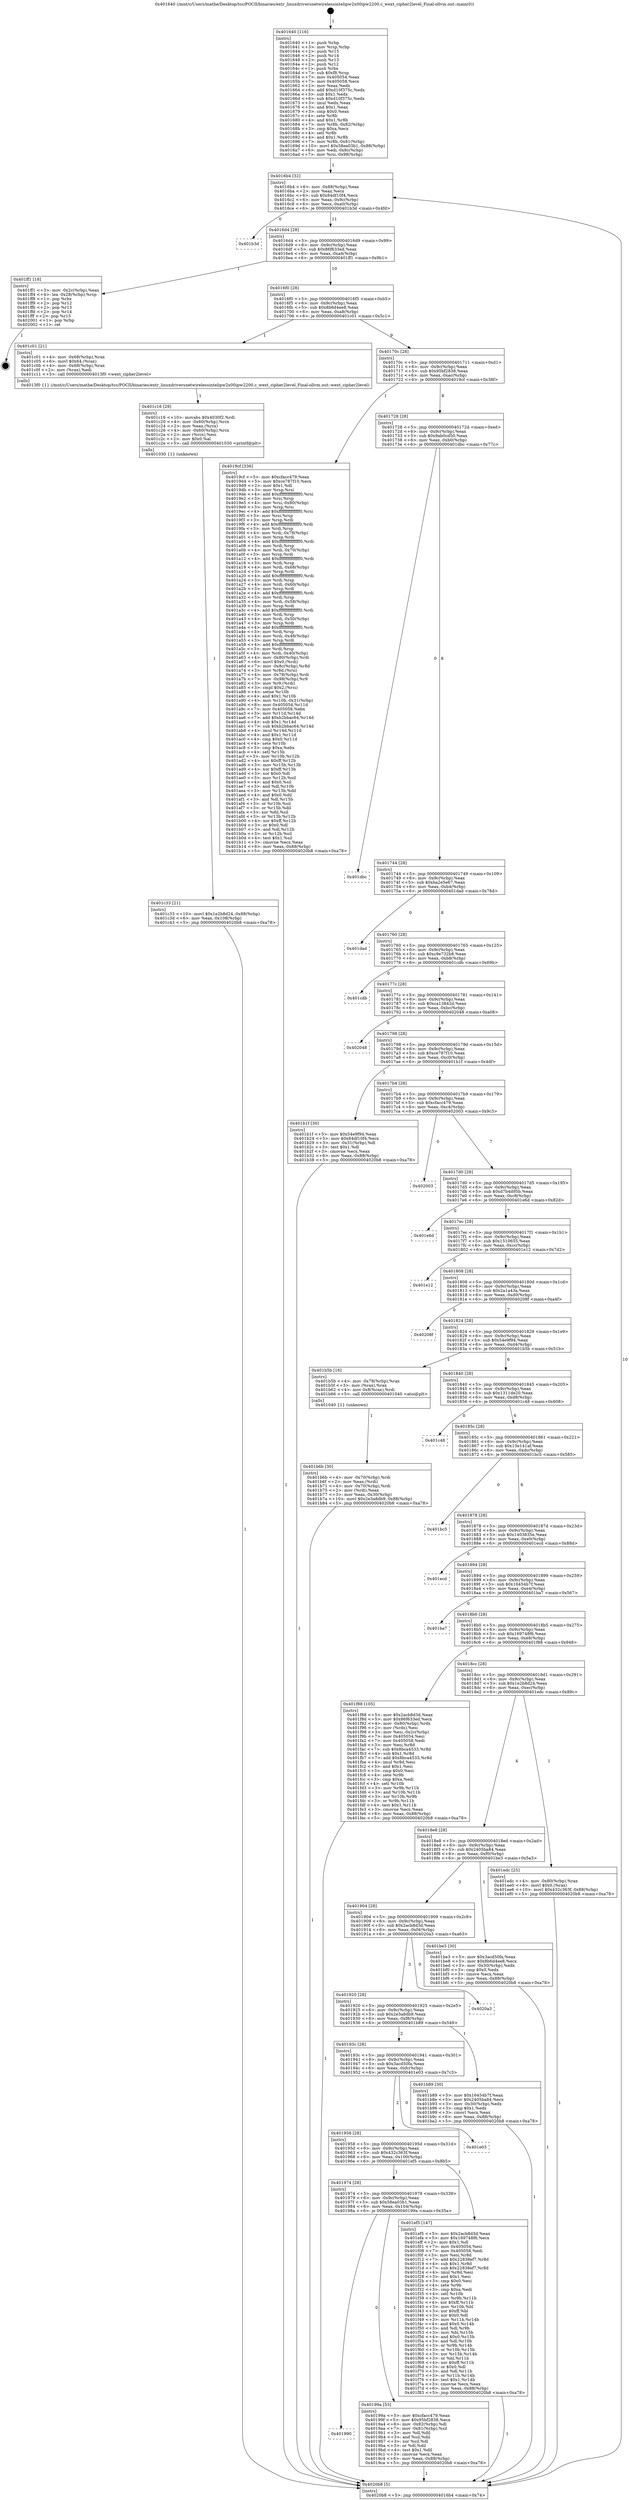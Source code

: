 digraph "0x401640" {
  label = "0x401640 (/mnt/c/Users/mathe/Desktop/tcc/POCII/binaries/extr_linuxdriversnetwirelessintelipw2x00ipw2200.c_wext_cipher2level_Final-ollvm.out::main(0))"
  labelloc = "t"
  node[shape=record]

  Entry [label="",width=0.3,height=0.3,shape=circle,fillcolor=black,style=filled]
  "0x4016b4" [label="{
     0x4016b4 [32]\l
     | [instrs]\l
     &nbsp;&nbsp;0x4016b4 \<+6\>: mov -0x88(%rbp),%eax\l
     &nbsp;&nbsp;0x4016ba \<+2\>: mov %eax,%ecx\l
     &nbsp;&nbsp;0x4016bc \<+6\>: sub $0x84df10f4,%ecx\l
     &nbsp;&nbsp;0x4016c2 \<+6\>: mov %eax,-0x9c(%rbp)\l
     &nbsp;&nbsp;0x4016c8 \<+6\>: mov %ecx,-0xa0(%rbp)\l
     &nbsp;&nbsp;0x4016ce \<+6\>: je 0000000000401b3d \<main+0x4fd\>\l
  }"]
  "0x401b3d" [label="{
     0x401b3d\l
  }", style=dashed]
  "0x4016d4" [label="{
     0x4016d4 [28]\l
     | [instrs]\l
     &nbsp;&nbsp;0x4016d4 \<+5\>: jmp 00000000004016d9 \<main+0x99\>\l
     &nbsp;&nbsp;0x4016d9 \<+6\>: mov -0x9c(%rbp),%eax\l
     &nbsp;&nbsp;0x4016df \<+5\>: sub $0x86f633ed,%eax\l
     &nbsp;&nbsp;0x4016e4 \<+6\>: mov %eax,-0xa4(%rbp)\l
     &nbsp;&nbsp;0x4016ea \<+6\>: je 0000000000401ff1 \<main+0x9b1\>\l
  }"]
  Exit [label="",width=0.3,height=0.3,shape=circle,fillcolor=black,style=filled,peripheries=2]
  "0x401ff1" [label="{
     0x401ff1 [18]\l
     | [instrs]\l
     &nbsp;&nbsp;0x401ff1 \<+3\>: mov -0x2c(%rbp),%eax\l
     &nbsp;&nbsp;0x401ff4 \<+4\>: lea -0x28(%rbp),%rsp\l
     &nbsp;&nbsp;0x401ff8 \<+1\>: pop %rbx\l
     &nbsp;&nbsp;0x401ff9 \<+2\>: pop %r12\l
     &nbsp;&nbsp;0x401ffb \<+2\>: pop %r13\l
     &nbsp;&nbsp;0x401ffd \<+2\>: pop %r14\l
     &nbsp;&nbsp;0x401fff \<+2\>: pop %r15\l
     &nbsp;&nbsp;0x402001 \<+1\>: pop %rbp\l
     &nbsp;&nbsp;0x402002 \<+1\>: ret\l
  }"]
  "0x4016f0" [label="{
     0x4016f0 [28]\l
     | [instrs]\l
     &nbsp;&nbsp;0x4016f0 \<+5\>: jmp 00000000004016f5 \<main+0xb5\>\l
     &nbsp;&nbsp;0x4016f5 \<+6\>: mov -0x9c(%rbp),%eax\l
     &nbsp;&nbsp;0x4016fb \<+5\>: sub $0x8b6d4ee8,%eax\l
     &nbsp;&nbsp;0x401700 \<+6\>: mov %eax,-0xa8(%rbp)\l
     &nbsp;&nbsp;0x401706 \<+6\>: je 0000000000401c01 \<main+0x5c1\>\l
  }"]
  "0x401c33" [label="{
     0x401c33 [21]\l
     | [instrs]\l
     &nbsp;&nbsp;0x401c33 \<+10\>: movl $0x1e2b8d24,-0x88(%rbp)\l
     &nbsp;&nbsp;0x401c3d \<+6\>: mov %eax,-0x108(%rbp)\l
     &nbsp;&nbsp;0x401c43 \<+5\>: jmp 00000000004020b8 \<main+0xa78\>\l
  }"]
  "0x401c01" [label="{
     0x401c01 [21]\l
     | [instrs]\l
     &nbsp;&nbsp;0x401c01 \<+4\>: mov -0x68(%rbp),%rax\l
     &nbsp;&nbsp;0x401c05 \<+6\>: movl $0x64,(%rax)\l
     &nbsp;&nbsp;0x401c0b \<+4\>: mov -0x68(%rbp),%rax\l
     &nbsp;&nbsp;0x401c0f \<+2\>: mov (%rax),%edi\l
     &nbsp;&nbsp;0x401c11 \<+5\>: call 00000000004013f0 \<wext_cipher2level\>\l
     | [calls]\l
     &nbsp;&nbsp;0x4013f0 \{1\} (/mnt/c/Users/mathe/Desktop/tcc/POCII/binaries/extr_linuxdriversnetwirelessintelipw2x00ipw2200.c_wext_cipher2level_Final-ollvm.out::wext_cipher2level)\l
  }"]
  "0x40170c" [label="{
     0x40170c [28]\l
     | [instrs]\l
     &nbsp;&nbsp;0x40170c \<+5\>: jmp 0000000000401711 \<main+0xd1\>\l
     &nbsp;&nbsp;0x401711 \<+6\>: mov -0x9c(%rbp),%eax\l
     &nbsp;&nbsp;0x401717 \<+5\>: sub $0x95bf2838,%eax\l
     &nbsp;&nbsp;0x40171c \<+6\>: mov %eax,-0xac(%rbp)\l
     &nbsp;&nbsp;0x401722 \<+6\>: je 00000000004019cf \<main+0x38f\>\l
  }"]
  "0x401c16" [label="{
     0x401c16 [29]\l
     | [instrs]\l
     &nbsp;&nbsp;0x401c16 \<+10\>: movabs $0x4030f2,%rdi\l
     &nbsp;&nbsp;0x401c20 \<+4\>: mov -0x60(%rbp),%rcx\l
     &nbsp;&nbsp;0x401c24 \<+2\>: mov %eax,(%rcx)\l
     &nbsp;&nbsp;0x401c26 \<+4\>: mov -0x60(%rbp),%rcx\l
     &nbsp;&nbsp;0x401c2a \<+2\>: mov (%rcx),%esi\l
     &nbsp;&nbsp;0x401c2c \<+2\>: mov $0x0,%al\l
     &nbsp;&nbsp;0x401c2e \<+5\>: call 0000000000401030 \<printf@plt\>\l
     | [calls]\l
     &nbsp;&nbsp;0x401030 \{1\} (unknown)\l
  }"]
  "0x4019cf" [label="{
     0x4019cf [336]\l
     | [instrs]\l
     &nbsp;&nbsp;0x4019cf \<+5\>: mov $0xcfacc479,%eax\l
     &nbsp;&nbsp;0x4019d4 \<+5\>: mov $0xce787f10,%ecx\l
     &nbsp;&nbsp;0x4019d9 \<+2\>: mov $0x1,%dl\l
     &nbsp;&nbsp;0x4019db \<+3\>: mov %rsp,%rsi\l
     &nbsp;&nbsp;0x4019de \<+4\>: add $0xfffffffffffffff0,%rsi\l
     &nbsp;&nbsp;0x4019e2 \<+3\>: mov %rsi,%rsp\l
     &nbsp;&nbsp;0x4019e5 \<+4\>: mov %rsi,-0x80(%rbp)\l
     &nbsp;&nbsp;0x4019e9 \<+3\>: mov %rsp,%rsi\l
     &nbsp;&nbsp;0x4019ec \<+4\>: add $0xfffffffffffffff0,%rsi\l
     &nbsp;&nbsp;0x4019f0 \<+3\>: mov %rsi,%rsp\l
     &nbsp;&nbsp;0x4019f3 \<+3\>: mov %rsp,%rdi\l
     &nbsp;&nbsp;0x4019f6 \<+4\>: add $0xfffffffffffffff0,%rdi\l
     &nbsp;&nbsp;0x4019fa \<+3\>: mov %rdi,%rsp\l
     &nbsp;&nbsp;0x4019fd \<+4\>: mov %rdi,-0x78(%rbp)\l
     &nbsp;&nbsp;0x401a01 \<+3\>: mov %rsp,%rdi\l
     &nbsp;&nbsp;0x401a04 \<+4\>: add $0xfffffffffffffff0,%rdi\l
     &nbsp;&nbsp;0x401a08 \<+3\>: mov %rdi,%rsp\l
     &nbsp;&nbsp;0x401a0b \<+4\>: mov %rdi,-0x70(%rbp)\l
     &nbsp;&nbsp;0x401a0f \<+3\>: mov %rsp,%rdi\l
     &nbsp;&nbsp;0x401a12 \<+4\>: add $0xfffffffffffffff0,%rdi\l
     &nbsp;&nbsp;0x401a16 \<+3\>: mov %rdi,%rsp\l
     &nbsp;&nbsp;0x401a19 \<+4\>: mov %rdi,-0x68(%rbp)\l
     &nbsp;&nbsp;0x401a1d \<+3\>: mov %rsp,%rdi\l
     &nbsp;&nbsp;0x401a20 \<+4\>: add $0xfffffffffffffff0,%rdi\l
     &nbsp;&nbsp;0x401a24 \<+3\>: mov %rdi,%rsp\l
     &nbsp;&nbsp;0x401a27 \<+4\>: mov %rdi,-0x60(%rbp)\l
     &nbsp;&nbsp;0x401a2b \<+3\>: mov %rsp,%rdi\l
     &nbsp;&nbsp;0x401a2e \<+4\>: add $0xfffffffffffffff0,%rdi\l
     &nbsp;&nbsp;0x401a32 \<+3\>: mov %rdi,%rsp\l
     &nbsp;&nbsp;0x401a35 \<+4\>: mov %rdi,-0x58(%rbp)\l
     &nbsp;&nbsp;0x401a39 \<+3\>: mov %rsp,%rdi\l
     &nbsp;&nbsp;0x401a3c \<+4\>: add $0xfffffffffffffff0,%rdi\l
     &nbsp;&nbsp;0x401a40 \<+3\>: mov %rdi,%rsp\l
     &nbsp;&nbsp;0x401a43 \<+4\>: mov %rdi,-0x50(%rbp)\l
     &nbsp;&nbsp;0x401a47 \<+3\>: mov %rsp,%rdi\l
     &nbsp;&nbsp;0x401a4a \<+4\>: add $0xfffffffffffffff0,%rdi\l
     &nbsp;&nbsp;0x401a4e \<+3\>: mov %rdi,%rsp\l
     &nbsp;&nbsp;0x401a51 \<+4\>: mov %rdi,-0x48(%rbp)\l
     &nbsp;&nbsp;0x401a55 \<+3\>: mov %rsp,%rdi\l
     &nbsp;&nbsp;0x401a58 \<+4\>: add $0xfffffffffffffff0,%rdi\l
     &nbsp;&nbsp;0x401a5c \<+3\>: mov %rdi,%rsp\l
     &nbsp;&nbsp;0x401a5f \<+4\>: mov %rdi,-0x40(%rbp)\l
     &nbsp;&nbsp;0x401a63 \<+4\>: mov -0x80(%rbp),%rdi\l
     &nbsp;&nbsp;0x401a67 \<+6\>: movl $0x0,(%rdi)\l
     &nbsp;&nbsp;0x401a6d \<+7\>: mov -0x8c(%rbp),%r8d\l
     &nbsp;&nbsp;0x401a74 \<+3\>: mov %r8d,(%rsi)\l
     &nbsp;&nbsp;0x401a77 \<+4\>: mov -0x78(%rbp),%rdi\l
     &nbsp;&nbsp;0x401a7b \<+7\>: mov -0x98(%rbp),%r9\l
     &nbsp;&nbsp;0x401a82 \<+3\>: mov %r9,(%rdi)\l
     &nbsp;&nbsp;0x401a85 \<+3\>: cmpl $0x2,(%rsi)\l
     &nbsp;&nbsp;0x401a88 \<+4\>: setne %r10b\l
     &nbsp;&nbsp;0x401a8c \<+4\>: and $0x1,%r10b\l
     &nbsp;&nbsp;0x401a90 \<+4\>: mov %r10b,-0x31(%rbp)\l
     &nbsp;&nbsp;0x401a94 \<+8\>: mov 0x405054,%r11d\l
     &nbsp;&nbsp;0x401a9c \<+7\>: mov 0x405058,%ebx\l
     &nbsp;&nbsp;0x401aa3 \<+3\>: mov %r11d,%r14d\l
     &nbsp;&nbsp;0x401aa6 \<+7\>: add $0xb2bbac64,%r14d\l
     &nbsp;&nbsp;0x401aad \<+4\>: sub $0x1,%r14d\l
     &nbsp;&nbsp;0x401ab1 \<+7\>: sub $0xb2bbac64,%r14d\l
     &nbsp;&nbsp;0x401ab8 \<+4\>: imul %r14d,%r11d\l
     &nbsp;&nbsp;0x401abc \<+4\>: and $0x1,%r11d\l
     &nbsp;&nbsp;0x401ac0 \<+4\>: cmp $0x0,%r11d\l
     &nbsp;&nbsp;0x401ac4 \<+4\>: sete %r10b\l
     &nbsp;&nbsp;0x401ac8 \<+3\>: cmp $0xa,%ebx\l
     &nbsp;&nbsp;0x401acb \<+4\>: setl %r15b\l
     &nbsp;&nbsp;0x401acf \<+3\>: mov %r10b,%r12b\l
     &nbsp;&nbsp;0x401ad2 \<+4\>: xor $0xff,%r12b\l
     &nbsp;&nbsp;0x401ad6 \<+3\>: mov %r15b,%r13b\l
     &nbsp;&nbsp;0x401ad9 \<+4\>: xor $0xff,%r13b\l
     &nbsp;&nbsp;0x401add \<+3\>: xor $0x0,%dl\l
     &nbsp;&nbsp;0x401ae0 \<+3\>: mov %r12b,%sil\l
     &nbsp;&nbsp;0x401ae3 \<+4\>: and $0x0,%sil\l
     &nbsp;&nbsp;0x401ae7 \<+3\>: and %dl,%r10b\l
     &nbsp;&nbsp;0x401aea \<+3\>: mov %r13b,%dil\l
     &nbsp;&nbsp;0x401aed \<+4\>: and $0x0,%dil\l
     &nbsp;&nbsp;0x401af1 \<+3\>: and %dl,%r15b\l
     &nbsp;&nbsp;0x401af4 \<+3\>: or %r10b,%sil\l
     &nbsp;&nbsp;0x401af7 \<+3\>: or %r15b,%dil\l
     &nbsp;&nbsp;0x401afa \<+3\>: xor %dil,%sil\l
     &nbsp;&nbsp;0x401afd \<+3\>: or %r13b,%r12b\l
     &nbsp;&nbsp;0x401b00 \<+4\>: xor $0xff,%r12b\l
     &nbsp;&nbsp;0x401b04 \<+3\>: or $0x0,%dl\l
     &nbsp;&nbsp;0x401b07 \<+3\>: and %dl,%r12b\l
     &nbsp;&nbsp;0x401b0a \<+3\>: or %r12b,%sil\l
     &nbsp;&nbsp;0x401b0d \<+4\>: test $0x1,%sil\l
     &nbsp;&nbsp;0x401b11 \<+3\>: cmovne %ecx,%eax\l
     &nbsp;&nbsp;0x401b14 \<+6\>: mov %eax,-0x88(%rbp)\l
     &nbsp;&nbsp;0x401b1a \<+5\>: jmp 00000000004020b8 \<main+0xa78\>\l
  }"]
  "0x401728" [label="{
     0x401728 [28]\l
     | [instrs]\l
     &nbsp;&nbsp;0x401728 \<+5\>: jmp 000000000040172d \<main+0xed\>\l
     &nbsp;&nbsp;0x40172d \<+6\>: mov -0x9c(%rbp),%eax\l
     &nbsp;&nbsp;0x401733 \<+5\>: sub $0x9ab0cd50,%eax\l
     &nbsp;&nbsp;0x401738 \<+6\>: mov %eax,-0xb0(%rbp)\l
     &nbsp;&nbsp;0x40173e \<+6\>: je 0000000000401dbc \<main+0x77c\>\l
  }"]
  "0x401b6b" [label="{
     0x401b6b [30]\l
     | [instrs]\l
     &nbsp;&nbsp;0x401b6b \<+4\>: mov -0x70(%rbp),%rdi\l
     &nbsp;&nbsp;0x401b6f \<+2\>: mov %eax,(%rdi)\l
     &nbsp;&nbsp;0x401b71 \<+4\>: mov -0x70(%rbp),%rdi\l
     &nbsp;&nbsp;0x401b75 \<+2\>: mov (%rdi),%eax\l
     &nbsp;&nbsp;0x401b77 \<+3\>: mov %eax,-0x30(%rbp)\l
     &nbsp;&nbsp;0x401b7a \<+10\>: movl $0x2e3a8db9,-0x88(%rbp)\l
     &nbsp;&nbsp;0x401b84 \<+5\>: jmp 00000000004020b8 \<main+0xa78\>\l
  }"]
  "0x401dbc" [label="{
     0x401dbc\l
  }", style=dashed]
  "0x401744" [label="{
     0x401744 [28]\l
     | [instrs]\l
     &nbsp;&nbsp;0x401744 \<+5\>: jmp 0000000000401749 \<main+0x109\>\l
     &nbsp;&nbsp;0x401749 \<+6\>: mov -0x9c(%rbp),%eax\l
     &nbsp;&nbsp;0x40174f \<+5\>: sub $0xba2e5e67,%eax\l
     &nbsp;&nbsp;0x401754 \<+6\>: mov %eax,-0xb4(%rbp)\l
     &nbsp;&nbsp;0x40175a \<+6\>: je 0000000000401dad \<main+0x76d\>\l
  }"]
  "0x401640" [label="{
     0x401640 [116]\l
     | [instrs]\l
     &nbsp;&nbsp;0x401640 \<+1\>: push %rbp\l
     &nbsp;&nbsp;0x401641 \<+3\>: mov %rsp,%rbp\l
     &nbsp;&nbsp;0x401644 \<+2\>: push %r15\l
     &nbsp;&nbsp;0x401646 \<+2\>: push %r14\l
     &nbsp;&nbsp;0x401648 \<+2\>: push %r13\l
     &nbsp;&nbsp;0x40164a \<+2\>: push %r12\l
     &nbsp;&nbsp;0x40164c \<+1\>: push %rbx\l
     &nbsp;&nbsp;0x40164d \<+7\>: sub $0xf8,%rsp\l
     &nbsp;&nbsp;0x401654 \<+7\>: mov 0x405054,%eax\l
     &nbsp;&nbsp;0x40165b \<+7\>: mov 0x405058,%ecx\l
     &nbsp;&nbsp;0x401662 \<+2\>: mov %eax,%edx\l
     &nbsp;&nbsp;0x401664 \<+6\>: add $0xd10f375c,%edx\l
     &nbsp;&nbsp;0x40166a \<+3\>: sub $0x1,%edx\l
     &nbsp;&nbsp;0x40166d \<+6\>: sub $0xd10f375c,%edx\l
     &nbsp;&nbsp;0x401673 \<+3\>: imul %edx,%eax\l
     &nbsp;&nbsp;0x401676 \<+3\>: and $0x1,%eax\l
     &nbsp;&nbsp;0x401679 \<+3\>: cmp $0x0,%eax\l
     &nbsp;&nbsp;0x40167c \<+4\>: sete %r8b\l
     &nbsp;&nbsp;0x401680 \<+4\>: and $0x1,%r8b\l
     &nbsp;&nbsp;0x401684 \<+7\>: mov %r8b,-0x82(%rbp)\l
     &nbsp;&nbsp;0x40168b \<+3\>: cmp $0xa,%ecx\l
     &nbsp;&nbsp;0x40168e \<+4\>: setl %r8b\l
     &nbsp;&nbsp;0x401692 \<+4\>: and $0x1,%r8b\l
     &nbsp;&nbsp;0x401696 \<+7\>: mov %r8b,-0x81(%rbp)\l
     &nbsp;&nbsp;0x40169d \<+10\>: movl $0x58ea03b1,-0x88(%rbp)\l
     &nbsp;&nbsp;0x4016a7 \<+6\>: mov %edi,-0x8c(%rbp)\l
     &nbsp;&nbsp;0x4016ad \<+7\>: mov %rsi,-0x98(%rbp)\l
  }"]
  "0x401dad" [label="{
     0x401dad\l
  }", style=dashed]
  "0x401760" [label="{
     0x401760 [28]\l
     | [instrs]\l
     &nbsp;&nbsp;0x401760 \<+5\>: jmp 0000000000401765 \<main+0x125\>\l
     &nbsp;&nbsp;0x401765 \<+6\>: mov -0x9c(%rbp),%eax\l
     &nbsp;&nbsp;0x40176b \<+5\>: sub $0xc9e732b8,%eax\l
     &nbsp;&nbsp;0x401770 \<+6\>: mov %eax,-0xb8(%rbp)\l
     &nbsp;&nbsp;0x401776 \<+6\>: je 0000000000401cdb \<main+0x69b\>\l
  }"]
  "0x4020b8" [label="{
     0x4020b8 [5]\l
     | [instrs]\l
     &nbsp;&nbsp;0x4020b8 \<+5\>: jmp 00000000004016b4 \<main+0x74\>\l
  }"]
  "0x401cdb" [label="{
     0x401cdb\l
  }", style=dashed]
  "0x40177c" [label="{
     0x40177c [28]\l
     | [instrs]\l
     &nbsp;&nbsp;0x40177c \<+5\>: jmp 0000000000401781 \<main+0x141\>\l
     &nbsp;&nbsp;0x401781 \<+6\>: mov -0x9c(%rbp),%eax\l
     &nbsp;&nbsp;0x401787 \<+5\>: sub $0xca13842d,%eax\l
     &nbsp;&nbsp;0x40178c \<+6\>: mov %eax,-0xbc(%rbp)\l
     &nbsp;&nbsp;0x401792 \<+6\>: je 0000000000402048 \<main+0xa08\>\l
  }"]
  "0x401990" [label="{
     0x401990\l
  }", style=dashed]
  "0x402048" [label="{
     0x402048\l
  }", style=dashed]
  "0x401798" [label="{
     0x401798 [28]\l
     | [instrs]\l
     &nbsp;&nbsp;0x401798 \<+5\>: jmp 000000000040179d \<main+0x15d\>\l
     &nbsp;&nbsp;0x40179d \<+6\>: mov -0x9c(%rbp),%eax\l
     &nbsp;&nbsp;0x4017a3 \<+5\>: sub $0xce787f10,%eax\l
     &nbsp;&nbsp;0x4017a8 \<+6\>: mov %eax,-0xc0(%rbp)\l
     &nbsp;&nbsp;0x4017ae \<+6\>: je 0000000000401b1f \<main+0x4df\>\l
  }"]
  "0x40199a" [label="{
     0x40199a [53]\l
     | [instrs]\l
     &nbsp;&nbsp;0x40199a \<+5\>: mov $0xcfacc479,%eax\l
     &nbsp;&nbsp;0x40199f \<+5\>: mov $0x95bf2838,%ecx\l
     &nbsp;&nbsp;0x4019a4 \<+6\>: mov -0x82(%rbp),%dl\l
     &nbsp;&nbsp;0x4019aa \<+7\>: mov -0x81(%rbp),%sil\l
     &nbsp;&nbsp;0x4019b1 \<+3\>: mov %dl,%dil\l
     &nbsp;&nbsp;0x4019b4 \<+3\>: and %sil,%dil\l
     &nbsp;&nbsp;0x4019b7 \<+3\>: xor %sil,%dl\l
     &nbsp;&nbsp;0x4019ba \<+3\>: or %dl,%dil\l
     &nbsp;&nbsp;0x4019bd \<+4\>: test $0x1,%dil\l
     &nbsp;&nbsp;0x4019c1 \<+3\>: cmovne %ecx,%eax\l
     &nbsp;&nbsp;0x4019c4 \<+6\>: mov %eax,-0x88(%rbp)\l
     &nbsp;&nbsp;0x4019ca \<+5\>: jmp 00000000004020b8 \<main+0xa78\>\l
  }"]
  "0x401b1f" [label="{
     0x401b1f [30]\l
     | [instrs]\l
     &nbsp;&nbsp;0x401b1f \<+5\>: mov $0x54e9f94,%eax\l
     &nbsp;&nbsp;0x401b24 \<+5\>: mov $0x84df10f4,%ecx\l
     &nbsp;&nbsp;0x401b29 \<+3\>: mov -0x31(%rbp),%dl\l
     &nbsp;&nbsp;0x401b2c \<+3\>: test $0x1,%dl\l
     &nbsp;&nbsp;0x401b2f \<+3\>: cmovne %ecx,%eax\l
     &nbsp;&nbsp;0x401b32 \<+6\>: mov %eax,-0x88(%rbp)\l
     &nbsp;&nbsp;0x401b38 \<+5\>: jmp 00000000004020b8 \<main+0xa78\>\l
  }"]
  "0x4017b4" [label="{
     0x4017b4 [28]\l
     | [instrs]\l
     &nbsp;&nbsp;0x4017b4 \<+5\>: jmp 00000000004017b9 \<main+0x179\>\l
     &nbsp;&nbsp;0x4017b9 \<+6\>: mov -0x9c(%rbp),%eax\l
     &nbsp;&nbsp;0x4017bf \<+5\>: sub $0xcfacc479,%eax\l
     &nbsp;&nbsp;0x4017c4 \<+6\>: mov %eax,-0xc4(%rbp)\l
     &nbsp;&nbsp;0x4017ca \<+6\>: je 0000000000402003 \<main+0x9c3\>\l
  }"]
  "0x401974" [label="{
     0x401974 [28]\l
     | [instrs]\l
     &nbsp;&nbsp;0x401974 \<+5\>: jmp 0000000000401979 \<main+0x339\>\l
     &nbsp;&nbsp;0x401979 \<+6\>: mov -0x9c(%rbp),%eax\l
     &nbsp;&nbsp;0x40197f \<+5\>: sub $0x58ea03b1,%eax\l
     &nbsp;&nbsp;0x401984 \<+6\>: mov %eax,-0x104(%rbp)\l
     &nbsp;&nbsp;0x40198a \<+6\>: je 000000000040199a \<main+0x35a\>\l
  }"]
  "0x402003" [label="{
     0x402003\l
  }", style=dashed]
  "0x4017d0" [label="{
     0x4017d0 [28]\l
     | [instrs]\l
     &nbsp;&nbsp;0x4017d0 \<+5\>: jmp 00000000004017d5 \<main+0x195\>\l
     &nbsp;&nbsp;0x4017d5 \<+6\>: mov -0x9c(%rbp),%eax\l
     &nbsp;&nbsp;0x4017db \<+5\>: sub $0xd7b4d95b,%eax\l
     &nbsp;&nbsp;0x4017e0 \<+6\>: mov %eax,-0xc8(%rbp)\l
     &nbsp;&nbsp;0x4017e6 \<+6\>: je 0000000000401e6d \<main+0x82d\>\l
  }"]
  "0x401ef5" [label="{
     0x401ef5 [147]\l
     | [instrs]\l
     &nbsp;&nbsp;0x401ef5 \<+5\>: mov $0x2acb8d3d,%eax\l
     &nbsp;&nbsp;0x401efa \<+5\>: mov $0x169748f6,%ecx\l
     &nbsp;&nbsp;0x401eff \<+2\>: mov $0x1,%dl\l
     &nbsp;&nbsp;0x401f01 \<+7\>: mov 0x405054,%esi\l
     &nbsp;&nbsp;0x401f08 \<+7\>: mov 0x405058,%edi\l
     &nbsp;&nbsp;0x401f0f \<+3\>: mov %esi,%r8d\l
     &nbsp;&nbsp;0x401f12 \<+7\>: add $0x22838ef7,%r8d\l
     &nbsp;&nbsp;0x401f19 \<+4\>: sub $0x1,%r8d\l
     &nbsp;&nbsp;0x401f1d \<+7\>: sub $0x22838ef7,%r8d\l
     &nbsp;&nbsp;0x401f24 \<+4\>: imul %r8d,%esi\l
     &nbsp;&nbsp;0x401f28 \<+3\>: and $0x1,%esi\l
     &nbsp;&nbsp;0x401f2b \<+3\>: cmp $0x0,%esi\l
     &nbsp;&nbsp;0x401f2e \<+4\>: sete %r9b\l
     &nbsp;&nbsp;0x401f32 \<+3\>: cmp $0xa,%edi\l
     &nbsp;&nbsp;0x401f35 \<+4\>: setl %r10b\l
     &nbsp;&nbsp;0x401f39 \<+3\>: mov %r9b,%r11b\l
     &nbsp;&nbsp;0x401f3c \<+4\>: xor $0xff,%r11b\l
     &nbsp;&nbsp;0x401f40 \<+3\>: mov %r10b,%bl\l
     &nbsp;&nbsp;0x401f43 \<+3\>: xor $0xff,%bl\l
     &nbsp;&nbsp;0x401f46 \<+3\>: xor $0x0,%dl\l
     &nbsp;&nbsp;0x401f49 \<+3\>: mov %r11b,%r14b\l
     &nbsp;&nbsp;0x401f4c \<+4\>: and $0x0,%r14b\l
     &nbsp;&nbsp;0x401f50 \<+3\>: and %dl,%r9b\l
     &nbsp;&nbsp;0x401f53 \<+3\>: mov %bl,%r15b\l
     &nbsp;&nbsp;0x401f56 \<+4\>: and $0x0,%r15b\l
     &nbsp;&nbsp;0x401f5a \<+3\>: and %dl,%r10b\l
     &nbsp;&nbsp;0x401f5d \<+3\>: or %r9b,%r14b\l
     &nbsp;&nbsp;0x401f60 \<+3\>: or %r10b,%r15b\l
     &nbsp;&nbsp;0x401f63 \<+3\>: xor %r15b,%r14b\l
     &nbsp;&nbsp;0x401f66 \<+3\>: or %bl,%r11b\l
     &nbsp;&nbsp;0x401f69 \<+4\>: xor $0xff,%r11b\l
     &nbsp;&nbsp;0x401f6d \<+3\>: or $0x0,%dl\l
     &nbsp;&nbsp;0x401f70 \<+3\>: and %dl,%r11b\l
     &nbsp;&nbsp;0x401f73 \<+3\>: or %r11b,%r14b\l
     &nbsp;&nbsp;0x401f76 \<+4\>: test $0x1,%r14b\l
     &nbsp;&nbsp;0x401f7a \<+3\>: cmovne %ecx,%eax\l
     &nbsp;&nbsp;0x401f7d \<+6\>: mov %eax,-0x88(%rbp)\l
     &nbsp;&nbsp;0x401f83 \<+5\>: jmp 00000000004020b8 \<main+0xa78\>\l
  }"]
  "0x401e6d" [label="{
     0x401e6d\l
  }", style=dashed]
  "0x4017ec" [label="{
     0x4017ec [28]\l
     | [instrs]\l
     &nbsp;&nbsp;0x4017ec \<+5\>: jmp 00000000004017f1 \<main+0x1b1\>\l
     &nbsp;&nbsp;0x4017f1 \<+6\>: mov -0x9c(%rbp),%eax\l
     &nbsp;&nbsp;0x4017f7 \<+5\>: sub $0x1510655,%eax\l
     &nbsp;&nbsp;0x4017fc \<+6\>: mov %eax,-0xcc(%rbp)\l
     &nbsp;&nbsp;0x401802 \<+6\>: je 0000000000401e12 \<main+0x7d2\>\l
  }"]
  "0x401958" [label="{
     0x401958 [28]\l
     | [instrs]\l
     &nbsp;&nbsp;0x401958 \<+5\>: jmp 000000000040195d \<main+0x31d\>\l
     &nbsp;&nbsp;0x40195d \<+6\>: mov -0x9c(%rbp),%eax\l
     &nbsp;&nbsp;0x401963 \<+5\>: sub $0x432c363f,%eax\l
     &nbsp;&nbsp;0x401968 \<+6\>: mov %eax,-0x100(%rbp)\l
     &nbsp;&nbsp;0x40196e \<+6\>: je 0000000000401ef5 \<main+0x8b5\>\l
  }"]
  "0x401e12" [label="{
     0x401e12\l
  }", style=dashed]
  "0x401808" [label="{
     0x401808 [28]\l
     | [instrs]\l
     &nbsp;&nbsp;0x401808 \<+5\>: jmp 000000000040180d \<main+0x1cd\>\l
     &nbsp;&nbsp;0x40180d \<+6\>: mov -0x9c(%rbp),%eax\l
     &nbsp;&nbsp;0x401813 \<+5\>: sub $0x2a1a43a,%eax\l
     &nbsp;&nbsp;0x401818 \<+6\>: mov %eax,-0xd0(%rbp)\l
     &nbsp;&nbsp;0x40181e \<+6\>: je 000000000040208f \<main+0xa4f\>\l
  }"]
  "0x401e03" [label="{
     0x401e03\l
  }", style=dashed]
  "0x40208f" [label="{
     0x40208f\l
  }", style=dashed]
  "0x401824" [label="{
     0x401824 [28]\l
     | [instrs]\l
     &nbsp;&nbsp;0x401824 \<+5\>: jmp 0000000000401829 \<main+0x1e9\>\l
     &nbsp;&nbsp;0x401829 \<+6\>: mov -0x9c(%rbp),%eax\l
     &nbsp;&nbsp;0x40182f \<+5\>: sub $0x54e9f94,%eax\l
     &nbsp;&nbsp;0x401834 \<+6\>: mov %eax,-0xd4(%rbp)\l
     &nbsp;&nbsp;0x40183a \<+6\>: je 0000000000401b5b \<main+0x51b\>\l
  }"]
  "0x40193c" [label="{
     0x40193c [28]\l
     | [instrs]\l
     &nbsp;&nbsp;0x40193c \<+5\>: jmp 0000000000401941 \<main+0x301\>\l
     &nbsp;&nbsp;0x401941 \<+6\>: mov -0x9c(%rbp),%eax\l
     &nbsp;&nbsp;0x401947 \<+5\>: sub $0x3acd50fa,%eax\l
     &nbsp;&nbsp;0x40194c \<+6\>: mov %eax,-0xfc(%rbp)\l
     &nbsp;&nbsp;0x401952 \<+6\>: je 0000000000401e03 \<main+0x7c3\>\l
  }"]
  "0x401b5b" [label="{
     0x401b5b [16]\l
     | [instrs]\l
     &nbsp;&nbsp;0x401b5b \<+4\>: mov -0x78(%rbp),%rax\l
     &nbsp;&nbsp;0x401b5f \<+3\>: mov (%rax),%rax\l
     &nbsp;&nbsp;0x401b62 \<+4\>: mov 0x8(%rax),%rdi\l
     &nbsp;&nbsp;0x401b66 \<+5\>: call 0000000000401040 \<atoi@plt\>\l
     | [calls]\l
     &nbsp;&nbsp;0x401040 \{1\} (unknown)\l
  }"]
  "0x401840" [label="{
     0x401840 [28]\l
     | [instrs]\l
     &nbsp;&nbsp;0x401840 \<+5\>: jmp 0000000000401845 \<main+0x205\>\l
     &nbsp;&nbsp;0x401845 \<+6\>: mov -0x9c(%rbp),%eax\l
     &nbsp;&nbsp;0x40184b \<+5\>: sub $0x1311de20,%eax\l
     &nbsp;&nbsp;0x401850 \<+6\>: mov %eax,-0xd8(%rbp)\l
     &nbsp;&nbsp;0x401856 \<+6\>: je 0000000000401c48 \<main+0x608\>\l
  }"]
  "0x401b89" [label="{
     0x401b89 [30]\l
     | [instrs]\l
     &nbsp;&nbsp;0x401b89 \<+5\>: mov $0x16454b7f,%eax\l
     &nbsp;&nbsp;0x401b8e \<+5\>: mov $0x2405ba84,%ecx\l
     &nbsp;&nbsp;0x401b93 \<+3\>: mov -0x30(%rbp),%edx\l
     &nbsp;&nbsp;0x401b96 \<+3\>: cmp $0x1,%edx\l
     &nbsp;&nbsp;0x401b99 \<+3\>: cmovl %ecx,%eax\l
     &nbsp;&nbsp;0x401b9c \<+6\>: mov %eax,-0x88(%rbp)\l
     &nbsp;&nbsp;0x401ba2 \<+5\>: jmp 00000000004020b8 \<main+0xa78\>\l
  }"]
  "0x401c48" [label="{
     0x401c48\l
  }", style=dashed]
  "0x40185c" [label="{
     0x40185c [28]\l
     | [instrs]\l
     &nbsp;&nbsp;0x40185c \<+5\>: jmp 0000000000401861 \<main+0x221\>\l
     &nbsp;&nbsp;0x401861 \<+6\>: mov -0x9c(%rbp),%eax\l
     &nbsp;&nbsp;0x401867 \<+5\>: sub $0x13e141af,%eax\l
     &nbsp;&nbsp;0x40186c \<+6\>: mov %eax,-0xdc(%rbp)\l
     &nbsp;&nbsp;0x401872 \<+6\>: je 0000000000401bc5 \<main+0x585\>\l
  }"]
  "0x401920" [label="{
     0x401920 [28]\l
     | [instrs]\l
     &nbsp;&nbsp;0x401920 \<+5\>: jmp 0000000000401925 \<main+0x2e5\>\l
     &nbsp;&nbsp;0x401925 \<+6\>: mov -0x9c(%rbp),%eax\l
     &nbsp;&nbsp;0x40192b \<+5\>: sub $0x2e3a8db9,%eax\l
     &nbsp;&nbsp;0x401930 \<+6\>: mov %eax,-0xf8(%rbp)\l
     &nbsp;&nbsp;0x401936 \<+6\>: je 0000000000401b89 \<main+0x549\>\l
  }"]
  "0x401bc5" [label="{
     0x401bc5\l
  }", style=dashed]
  "0x401878" [label="{
     0x401878 [28]\l
     | [instrs]\l
     &nbsp;&nbsp;0x401878 \<+5\>: jmp 000000000040187d \<main+0x23d\>\l
     &nbsp;&nbsp;0x40187d \<+6\>: mov -0x9c(%rbp),%eax\l
     &nbsp;&nbsp;0x401883 \<+5\>: sub $0x1403835e,%eax\l
     &nbsp;&nbsp;0x401888 \<+6\>: mov %eax,-0xe0(%rbp)\l
     &nbsp;&nbsp;0x40188e \<+6\>: je 0000000000401ecd \<main+0x88d\>\l
  }"]
  "0x4020a3" [label="{
     0x4020a3\l
  }", style=dashed]
  "0x401ecd" [label="{
     0x401ecd\l
  }", style=dashed]
  "0x401894" [label="{
     0x401894 [28]\l
     | [instrs]\l
     &nbsp;&nbsp;0x401894 \<+5\>: jmp 0000000000401899 \<main+0x259\>\l
     &nbsp;&nbsp;0x401899 \<+6\>: mov -0x9c(%rbp),%eax\l
     &nbsp;&nbsp;0x40189f \<+5\>: sub $0x16454b7f,%eax\l
     &nbsp;&nbsp;0x4018a4 \<+6\>: mov %eax,-0xe4(%rbp)\l
     &nbsp;&nbsp;0x4018aa \<+6\>: je 0000000000401ba7 \<main+0x567\>\l
  }"]
  "0x401904" [label="{
     0x401904 [28]\l
     | [instrs]\l
     &nbsp;&nbsp;0x401904 \<+5\>: jmp 0000000000401909 \<main+0x2c9\>\l
     &nbsp;&nbsp;0x401909 \<+6\>: mov -0x9c(%rbp),%eax\l
     &nbsp;&nbsp;0x40190f \<+5\>: sub $0x2acb8d3d,%eax\l
     &nbsp;&nbsp;0x401914 \<+6\>: mov %eax,-0xf4(%rbp)\l
     &nbsp;&nbsp;0x40191a \<+6\>: je 00000000004020a3 \<main+0xa63\>\l
  }"]
  "0x401ba7" [label="{
     0x401ba7\l
  }", style=dashed]
  "0x4018b0" [label="{
     0x4018b0 [28]\l
     | [instrs]\l
     &nbsp;&nbsp;0x4018b0 \<+5\>: jmp 00000000004018b5 \<main+0x275\>\l
     &nbsp;&nbsp;0x4018b5 \<+6\>: mov -0x9c(%rbp),%eax\l
     &nbsp;&nbsp;0x4018bb \<+5\>: sub $0x169748f6,%eax\l
     &nbsp;&nbsp;0x4018c0 \<+6\>: mov %eax,-0xe8(%rbp)\l
     &nbsp;&nbsp;0x4018c6 \<+6\>: je 0000000000401f88 \<main+0x948\>\l
  }"]
  "0x401be3" [label="{
     0x401be3 [30]\l
     | [instrs]\l
     &nbsp;&nbsp;0x401be3 \<+5\>: mov $0x3acd50fa,%eax\l
     &nbsp;&nbsp;0x401be8 \<+5\>: mov $0x8b6d4ee8,%ecx\l
     &nbsp;&nbsp;0x401bed \<+3\>: mov -0x30(%rbp),%edx\l
     &nbsp;&nbsp;0x401bf0 \<+3\>: cmp $0x0,%edx\l
     &nbsp;&nbsp;0x401bf3 \<+3\>: cmove %ecx,%eax\l
     &nbsp;&nbsp;0x401bf6 \<+6\>: mov %eax,-0x88(%rbp)\l
     &nbsp;&nbsp;0x401bfc \<+5\>: jmp 00000000004020b8 \<main+0xa78\>\l
  }"]
  "0x401f88" [label="{
     0x401f88 [105]\l
     | [instrs]\l
     &nbsp;&nbsp;0x401f88 \<+5\>: mov $0x2acb8d3d,%eax\l
     &nbsp;&nbsp;0x401f8d \<+5\>: mov $0x86f633ed,%ecx\l
     &nbsp;&nbsp;0x401f92 \<+4\>: mov -0x80(%rbp),%rdx\l
     &nbsp;&nbsp;0x401f96 \<+2\>: mov (%rdx),%esi\l
     &nbsp;&nbsp;0x401f98 \<+3\>: mov %esi,-0x2c(%rbp)\l
     &nbsp;&nbsp;0x401f9b \<+7\>: mov 0x405054,%esi\l
     &nbsp;&nbsp;0x401fa2 \<+7\>: mov 0x405058,%edi\l
     &nbsp;&nbsp;0x401fa9 \<+3\>: mov %esi,%r8d\l
     &nbsp;&nbsp;0x401fac \<+7\>: sub $0x8bca4533,%r8d\l
     &nbsp;&nbsp;0x401fb3 \<+4\>: sub $0x1,%r8d\l
     &nbsp;&nbsp;0x401fb7 \<+7\>: add $0x8bca4533,%r8d\l
     &nbsp;&nbsp;0x401fbe \<+4\>: imul %r8d,%esi\l
     &nbsp;&nbsp;0x401fc2 \<+3\>: and $0x1,%esi\l
     &nbsp;&nbsp;0x401fc5 \<+3\>: cmp $0x0,%esi\l
     &nbsp;&nbsp;0x401fc8 \<+4\>: sete %r9b\l
     &nbsp;&nbsp;0x401fcc \<+3\>: cmp $0xa,%edi\l
     &nbsp;&nbsp;0x401fcf \<+4\>: setl %r10b\l
     &nbsp;&nbsp;0x401fd3 \<+3\>: mov %r9b,%r11b\l
     &nbsp;&nbsp;0x401fd6 \<+3\>: and %r10b,%r11b\l
     &nbsp;&nbsp;0x401fd9 \<+3\>: xor %r10b,%r9b\l
     &nbsp;&nbsp;0x401fdc \<+3\>: or %r9b,%r11b\l
     &nbsp;&nbsp;0x401fdf \<+4\>: test $0x1,%r11b\l
     &nbsp;&nbsp;0x401fe3 \<+3\>: cmovne %ecx,%eax\l
     &nbsp;&nbsp;0x401fe6 \<+6\>: mov %eax,-0x88(%rbp)\l
     &nbsp;&nbsp;0x401fec \<+5\>: jmp 00000000004020b8 \<main+0xa78\>\l
  }"]
  "0x4018cc" [label="{
     0x4018cc [28]\l
     | [instrs]\l
     &nbsp;&nbsp;0x4018cc \<+5\>: jmp 00000000004018d1 \<main+0x291\>\l
     &nbsp;&nbsp;0x4018d1 \<+6\>: mov -0x9c(%rbp),%eax\l
     &nbsp;&nbsp;0x4018d7 \<+5\>: sub $0x1e2b8d24,%eax\l
     &nbsp;&nbsp;0x4018dc \<+6\>: mov %eax,-0xec(%rbp)\l
     &nbsp;&nbsp;0x4018e2 \<+6\>: je 0000000000401edc \<main+0x89c\>\l
  }"]
  "0x4018e8" [label="{
     0x4018e8 [28]\l
     | [instrs]\l
     &nbsp;&nbsp;0x4018e8 \<+5\>: jmp 00000000004018ed \<main+0x2ad\>\l
     &nbsp;&nbsp;0x4018ed \<+6\>: mov -0x9c(%rbp),%eax\l
     &nbsp;&nbsp;0x4018f3 \<+5\>: sub $0x2405ba84,%eax\l
     &nbsp;&nbsp;0x4018f8 \<+6\>: mov %eax,-0xf0(%rbp)\l
     &nbsp;&nbsp;0x4018fe \<+6\>: je 0000000000401be3 \<main+0x5a3\>\l
  }"]
  "0x401edc" [label="{
     0x401edc [25]\l
     | [instrs]\l
     &nbsp;&nbsp;0x401edc \<+4\>: mov -0x80(%rbp),%rax\l
     &nbsp;&nbsp;0x401ee0 \<+6\>: movl $0x0,(%rax)\l
     &nbsp;&nbsp;0x401ee6 \<+10\>: movl $0x432c363f,-0x88(%rbp)\l
     &nbsp;&nbsp;0x401ef0 \<+5\>: jmp 00000000004020b8 \<main+0xa78\>\l
  }"]
  Entry -> "0x401640" [label=" 1"]
  "0x4016b4" -> "0x401b3d" [label=" 0"]
  "0x4016b4" -> "0x4016d4" [label=" 11"]
  "0x401ff1" -> Exit [label=" 1"]
  "0x4016d4" -> "0x401ff1" [label=" 1"]
  "0x4016d4" -> "0x4016f0" [label=" 10"]
  "0x401f88" -> "0x4020b8" [label=" 1"]
  "0x4016f0" -> "0x401c01" [label=" 1"]
  "0x4016f0" -> "0x40170c" [label=" 9"]
  "0x401ef5" -> "0x4020b8" [label=" 1"]
  "0x40170c" -> "0x4019cf" [label=" 1"]
  "0x40170c" -> "0x401728" [label=" 8"]
  "0x401edc" -> "0x4020b8" [label=" 1"]
  "0x401728" -> "0x401dbc" [label=" 0"]
  "0x401728" -> "0x401744" [label=" 8"]
  "0x401c33" -> "0x4020b8" [label=" 1"]
  "0x401744" -> "0x401dad" [label=" 0"]
  "0x401744" -> "0x401760" [label=" 8"]
  "0x401c01" -> "0x401c16" [label=" 1"]
  "0x401760" -> "0x401cdb" [label=" 0"]
  "0x401760" -> "0x40177c" [label=" 8"]
  "0x401be3" -> "0x4020b8" [label=" 1"]
  "0x40177c" -> "0x402048" [label=" 0"]
  "0x40177c" -> "0x401798" [label=" 8"]
  "0x401b89" -> "0x4020b8" [label=" 1"]
  "0x401798" -> "0x401b1f" [label=" 1"]
  "0x401798" -> "0x4017b4" [label=" 7"]
  "0x401b6b" -> "0x4020b8" [label=" 1"]
  "0x4017b4" -> "0x402003" [label=" 0"]
  "0x4017b4" -> "0x4017d0" [label=" 7"]
  "0x401b1f" -> "0x4020b8" [label=" 1"]
  "0x4017d0" -> "0x401e6d" [label=" 0"]
  "0x4017d0" -> "0x4017ec" [label=" 7"]
  "0x4019cf" -> "0x4020b8" [label=" 1"]
  "0x4017ec" -> "0x401e12" [label=" 0"]
  "0x4017ec" -> "0x401808" [label=" 7"]
  "0x4020b8" -> "0x4016b4" [label=" 10"]
  "0x401808" -> "0x40208f" [label=" 0"]
  "0x401808" -> "0x401824" [label=" 7"]
  "0x401640" -> "0x4016b4" [label=" 1"]
  "0x401824" -> "0x401b5b" [label=" 1"]
  "0x401824" -> "0x401840" [label=" 6"]
  "0x401974" -> "0x401990" [label=" 0"]
  "0x401840" -> "0x401c48" [label=" 0"]
  "0x401840" -> "0x40185c" [label=" 6"]
  "0x401974" -> "0x40199a" [label=" 1"]
  "0x40185c" -> "0x401bc5" [label=" 0"]
  "0x40185c" -> "0x401878" [label=" 6"]
  "0x401958" -> "0x401974" [label=" 1"]
  "0x401878" -> "0x401ecd" [label=" 0"]
  "0x401878" -> "0x401894" [label=" 6"]
  "0x401958" -> "0x401ef5" [label=" 1"]
  "0x401894" -> "0x401ba7" [label=" 0"]
  "0x401894" -> "0x4018b0" [label=" 6"]
  "0x40193c" -> "0x401958" [label=" 2"]
  "0x4018b0" -> "0x401f88" [label=" 1"]
  "0x4018b0" -> "0x4018cc" [label=" 5"]
  "0x40193c" -> "0x401e03" [label=" 0"]
  "0x4018cc" -> "0x401edc" [label=" 1"]
  "0x4018cc" -> "0x4018e8" [label=" 4"]
  "0x40199a" -> "0x4020b8" [label=" 1"]
  "0x4018e8" -> "0x401be3" [label=" 1"]
  "0x4018e8" -> "0x401904" [label=" 3"]
  "0x401c16" -> "0x401c33" [label=" 1"]
  "0x401904" -> "0x4020a3" [label=" 0"]
  "0x401904" -> "0x401920" [label=" 3"]
  "0x401b5b" -> "0x401b6b" [label=" 1"]
  "0x401920" -> "0x401b89" [label=" 1"]
  "0x401920" -> "0x40193c" [label=" 2"]
}
